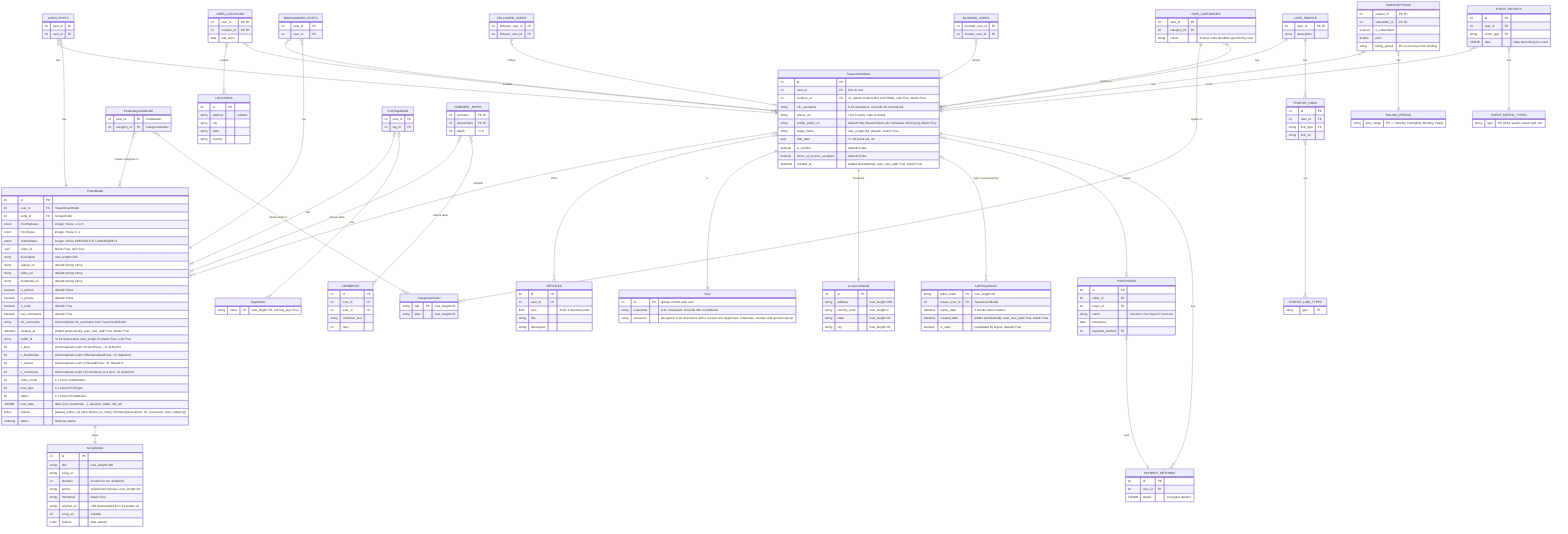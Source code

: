 erDiagram
        TeaserUserModel |o--o{ PostsModel : uploads
        TeaserUserModel |o--o{ SERVICES : offers
        PostsModel ||--|| SongsModel : plays
        TeaserUserModel ||--|| User : is
        TeaserUserModel ||--|| LocationsModel : "located at"
        TeaserUserModel |o--o{ AuthTokenModel : "login is authorized by"
        User   {
            int id PK "django.contrib.auth user"
            string username  "6-32 characters. Unicode nfkc normalized."
            string password "encrypted, 8-32 characters with a at least one Uppercase, lowercase, number and special chacter"
        }
        TeaserUserModel {
            int id PK
            int user_id FK "One to one"
            int location_id FK "on_delete=models.DO_NOTHING, null=True, blank=True"
            string nfc_username "6-32 characters. Unicode nfc normalized."
            string phone_str "+XX Country code included."
            string profile_photo_url "default=http://teasernsfw.b-cdn.net/teaser-32x32.png, blank=True"
            string stage_name "max_length=64, default=, blank=True"
            date dob_date ">= 18 years old, utc"
            boolean is_verified "default=False"
            boolean terms_of_service_accepted "default=False"
            datetime created_at "Added automatically. auto_now_add=True, blank=True"
        }
        LocationsModel  {
            int id PK
            string address "max_length=300"
            string country_code "max_length=3"
            string state "max_length=30"
            string city "max_length=30"
        }
        AuthTokenModel  {
            string token_hash PK "max_length=32"
            int teaser_user_id FK "TeaserUserModel"
            datetime expiry_date "3 months after creation"
            datetime created_date "Added automatically. auto_now_add=True, blank=True"
            boolean is_valid "Invalidated by logout. default=True"
        }

        PostsModel {
            int id PK
            int user_id FK "TeaserUserModel"
            int song_id FK "SongsModel"

            enum PostStatuses "integer choice -1 to 8"
            enum PostTypes "integer choice 0, 1"
            enum VideoModes "integer choice PORTRAIT=0, LANDSCAPE=1"

            uuid video_id "blank=True, null=True"
            string description "max_length=200"
            string upload_url "default=empty string"
            string video_url "default=empty string"
            string thumbnail_url "default=empty string"

            boolean is_pinned "default=False"
            boolean is_private "default=False"
            boolean is_nsfw "default=True"
            boolean has_comments "default=True"
            string nfc_username "Denormalized nfc_username from TeaserUserModel"

            datetime created_at "Added automatically. auto_now_add=True, blank=True"
            string reddit_id "To be deprecated. max_length=8, blank=True, null=True"
            int n_likes "Denormalized count of LikedPosts. >0. default=0"
            int n_bookmarks "Denormalized count of BookmarkedPosts. >0. default=0"
            int n_shares "Denormalized count of SharedPosts. >0. default=0"
            int n_comments "Denormalized count of Comments on a post. >0. default=0"

            int video_mode "1:1 enum VideoModes"
            int post_type "1:1 enum PostTypes"
            int status "1:1 enum PostStatuses"

            JSONB post_data "data: {urls, thumbnail, ..}, question: {data, VO_url}"
            index indices "[status], [video_id], [description], [is_nsfw], GinIndex([description, nfc_username, post_category])"
            ordering status "Order by status"
        }

        PostCategoriesModel }o--o{ PostsModel : "relates categories to"
        PostCategoriesModel }o--o{ CategoriesModel : "relates posts to"
        PostCategoriesModel {
            int post_id FK "PostsModel"
            int category_id FK "CategoriesModel"
        }
        SongsModel   {
            int id PK
            string title "max_length=100"
            string song_url
            int duration "duration in ms. default=0"
            string author "default=Anonymous, max_length=64"
            string thumbnail "blank=True"
            string original_url "URL downloaded from if youtube url"
            url song_url "nullable"
            index indices "[title, author]"
        }
        SERVICES  {
            int id PK
            int user_id FK
            float cost "AUD, 2 decimal points"
            string title
            string description
        }
        USER_LOCATIONS }|--o{ LOCATIONS : located
        USER_LOCATIONS }|--o{ TeaserUserModel : located
        USER_LOCATIONS  {
            int user_id "PK FK"
            int location_id "PK FK"
            date last_seen
        }
        LOCATIONS    {
            int id PK
            string address "nullable"
            string city
            string state
            string country
        }

        LIKED_POSTS }o--|| TeaserUserModel : has
        LIKED_POSTS }o--|| PostsModel : has
        LIKED_POSTS  {
            int post_id FK
            int user_id FK
        }

        BOOKMARKED_POSTS }o--|| TeaserUserModel : has
        BOOKMARKED_POSTS }o--|| PostsModel : has
        BOOKMARKED_POSTS {
            int post_id FK
            int user_id FK
        }
        USER_CATEGORIES ||--o{ CategoriesModel : "applies to"
        USER_CATEGORIES }|--o{ TeaserUserModel : "applies to"
        CategoriesModel  {
            string title PK "max_length=50"
            string alias "max_length=50"
        }
        USER_CATEGORIES {
            int user_id FK
            int category_id FK
            string colour "#colour code identifier specified by user"
        }
        USER_PROFILE  {
            int user_id "PK FK"
            string description
        }
        USER_PROFILE ||--|| TeaserUserModel : has
        USER_PROFILE ||--o{ PROFILE_LINKS : has
        PROFILE_LINKS }|--|{ PROFILE_LINK_TYPES : are
        PROFILE_LINKS   {
            int id PK
            int user_id FK
            string link_type FK
            string link_url
        }
        PROFILE_LINK_TYPES   {
            string type PK
        }


        PostTagsModel |o--|{ PostsModel : has
        PostTagsModel |o--|{ TagsModel : has
        TagsModel  {
            string name PK "max_length=50, primary_key=True"
        }
        PostTagsModel {
            int post_id FK
            int tag_id FK
        }

        FOLLOWED_USERS }o--|{ TeaserUserModel : follows
        BLOCKED_USERS }o--|| TeaserUserModel : blocks
        FOLLOWED_USERS {
            int followed_user_id FK
            int follower_user_id FK
        }
        BLOCKED_USERS {
            int blocked_user_id FK
            int blocker_user_id FK
        }

        COMMENT_PATHS }o--|{ PostsModel : "closure table"
        COMMENT_PATHS }o--|{ COMMENTS : "closure table"

        COMMENTS    {
            int id PK
            int post_id FK
            int user_id FK
            string comment_text
            int likes
        }
        COMMENT_PATHS   {
            int ancestor "PK FK"
            int descendent "PK FK"
            int depth ">= 0"
        }

        SUBSCRIPTIONS }o--|{ TeaserUserModel : has
        SUBSCRIPTIONS }|--|| BILLING_PERIOD : has
        SUBSCRIPTIONS   {
            int creator_id "PK FK"
            int subscriber_id "PK FK"
            boolean is_subscribed
            double price
            string billing_period "FK recurrent period of billing"
        }

        BILLING_PERIOD   {
            string time_range "PK --> Weekly, Fortnightly, Monthly, Yearly"
        }

        TeaserUserModel }o--o| PURCHASES : makes
        TeaserUserModel ||--o{ PAYMENT_METHODS : has
        PURCHASES }|--|| PAYMENT_METHODS : uses
        PURCHASES   {
            int id PK
            int seller_id FK
            int buyer_id FK
            string name "Donation, Purchase for services"
            date timestamp
            int payment_method FK
        }

        PAYMENT_METHODS {
            int id PK
            int user_id FK
            JSONB details "encrypted details?"
        }

        EVENT_METRICS }o--|| TeaserUserModel : event
        EVENT_METRICS }|--|| EVENT_METRIC_TYPES : has
        EVENT_METRICS {
            int id PK
            int user_id FK
            string event_type FK
            JSONB data "Data describing the event"
        }

        EVENT_METRIC_TYPES {
            string type "PK clicks, watch, swipe right, etc."
        }